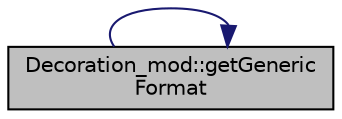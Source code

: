 digraph "Decoration_mod::getGenericFormat"
{
 // LATEX_PDF_SIZE
  edge [fontname="Helvetica",fontsize="10",labelfontname="Helvetica",labelfontsize="10"];
  node [fontname="Helvetica",fontsize="10",shape=record];
  rankdir="LR";
  Node1 [label="Decoration_mod::getGeneric\lFormat",height=0.2,width=0.4,color="black", fillcolor="grey75", style="filled", fontcolor="black",tooltip="Return an IO Fortran format given the input characteristics."];
  Node1 -> Node1 [color="midnightblue",fontsize="10",style="solid",fontname="Helvetica"];
}
